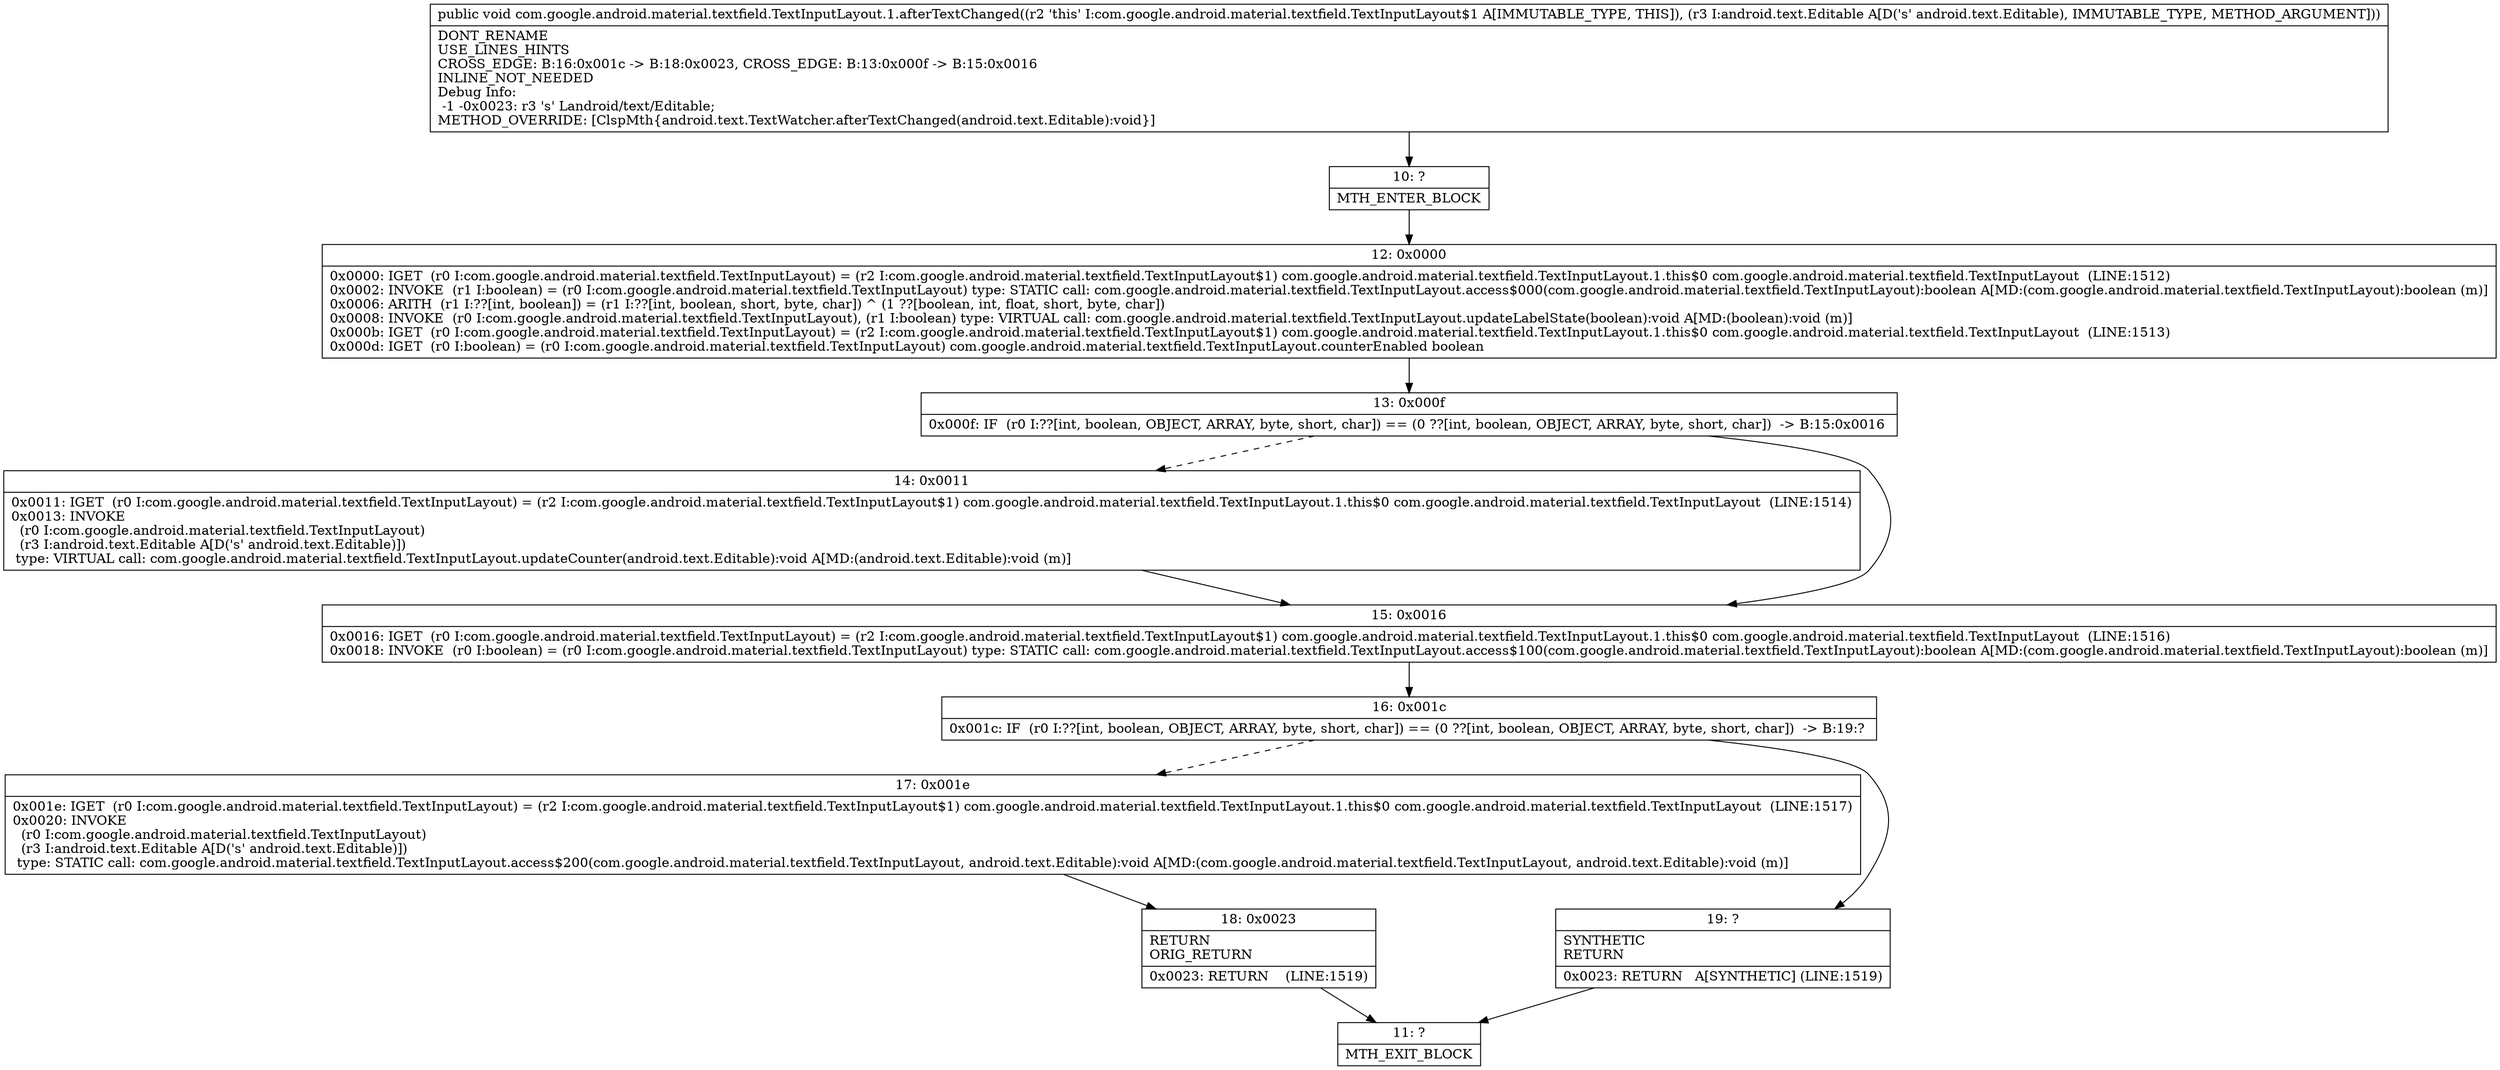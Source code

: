 digraph "CFG forcom.google.android.material.textfield.TextInputLayout.1.afterTextChanged(Landroid\/text\/Editable;)V" {
Node_10 [shape=record,label="{10\:\ ?|MTH_ENTER_BLOCK\l}"];
Node_12 [shape=record,label="{12\:\ 0x0000|0x0000: IGET  (r0 I:com.google.android.material.textfield.TextInputLayout) = (r2 I:com.google.android.material.textfield.TextInputLayout$1) com.google.android.material.textfield.TextInputLayout.1.this$0 com.google.android.material.textfield.TextInputLayout  (LINE:1512)\l0x0002: INVOKE  (r1 I:boolean) = (r0 I:com.google.android.material.textfield.TextInputLayout) type: STATIC call: com.google.android.material.textfield.TextInputLayout.access$000(com.google.android.material.textfield.TextInputLayout):boolean A[MD:(com.google.android.material.textfield.TextInputLayout):boolean (m)]\l0x0006: ARITH  (r1 I:??[int, boolean]) = (r1 I:??[int, boolean, short, byte, char]) ^ (1 ??[boolean, int, float, short, byte, char]) \l0x0008: INVOKE  (r0 I:com.google.android.material.textfield.TextInputLayout), (r1 I:boolean) type: VIRTUAL call: com.google.android.material.textfield.TextInputLayout.updateLabelState(boolean):void A[MD:(boolean):void (m)]\l0x000b: IGET  (r0 I:com.google.android.material.textfield.TextInputLayout) = (r2 I:com.google.android.material.textfield.TextInputLayout$1) com.google.android.material.textfield.TextInputLayout.1.this$0 com.google.android.material.textfield.TextInputLayout  (LINE:1513)\l0x000d: IGET  (r0 I:boolean) = (r0 I:com.google.android.material.textfield.TextInputLayout) com.google.android.material.textfield.TextInputLayout.counterEnabled boolean \l}"];
Node_13 [shape=record,label="{13\:\ 0x000f|0x000f: IF  (r0 I:??[int, boolean, OBJECT, ARRAY, byte, short, char]) == (0 ??[int, boolean, OBJECT, ARRAY, byte, short, char])  \-\> B:15:0x0016 \l}"];
Node_14 [shape=record,label="{14\:\ 0x0011|0x0011: IGET  (r0 I:com.google.android.material.textfield.TextInputLayout) = (r2 I:com.google.android.material.textfield.TextInputLayout$1) com.google.android.material.textfield.TextInputLayout.1.this$0 com.google.android.material.textfield.TextInputLayout  (LINE:1514)\l0x0013: INVOKE  \l  (r0 I:com.google.android.material.textfield.TextInputLayout)\l  (r3 I:android.text.Editable A[D('s' android.text.Editable)])\l type: VIRTUAL call: com.google.android.material.textfield.TextInputLayout.updateCounter(android.text.Editable):void A[MD:(android.text.Editable):void (m)]\l}"];
Node_15 [shape=record,label="{15\:\ 0x0016|0x0016: IGET  (r0 I:com.google.android.material.textfield.TextInputLayout) = (r2 I:com.google.android.material.textfield.TextInputLayout$1) com.google.android.material.textfield.TextInputLayout.1.this$0 com.google.android.material.textfield.TextInputLayout  (LINE:1516)\l0x0018: INVOKE  (r0 I:boolean) = (r0 I:com.google.android.material.textfield.TextInputLayout) type: STATIC call: com.google.android.material.textfield.TextInputLayout.access$100(com.google.android.material.textfield.TextInputLayout):boolean A[MD:(com.google.android.material.textfield.TextInputLayout):boolean (m)]\l}"];
Node_16 [shape=record,label="{16\:\ 0x001c|0x001c: IF  (r0 I:??[int, boolean, OBJECT, ARRAY, byte, short, char]) == (0 ??[int, boolean, OBJECT, ARRAY, byte, short, char])  \-\> B:19:? \l}"];
Node_17 [shape=record,label="{17\:\ 0x001e|0x001e: IGET  (r0 I:com.google.android.material.textfield.TextInputLayout) = (r2 I:com.google.android.material.textfield.TextInputLayout$1) com.google.android.material.textfield.TextInputLayout.1.this$0 com.google.android.material.textfield.TextInputLayout  (LINE:1517)\l0x0020: INVOKE  \l  (r0 I:com.google.android.material.textfield.TextInputLayout)\l  (r3 I:android.text.Editable A[D('s' android.text.Editable)])\l type: STATIC call: com.google.android.material.textfield.TextInputLayout.access$200(com.google.android.material.textfield.TextInputLayout, android.text.Editable):void A[MD:(com.google.android.material.textfield.TextInputLayout, android.text.Editable):void (m)]\l}"];
Node_18 [shape=record,label="{18\:\ 0x0023|RETURN\lORIG_RETURN\l|0x0023: RETURN    (LINE:1519)\l}"];
Node_11 [shape=record,label="{11\:\ ?|MTH_EXIT_BLOCK\l}"];
Node_19 [shape=record,label="{19\:\ ?|SYNTHETIC\lRETURN\l|0x0023: RETURN   A[SYNTHETIC] (LINE:1519)\l}"];
MethodNode[shape=record,label="{public void com.google.android.material.textfield.TextInputLayout.1.afterTextChanged((r2 'this' I:com.google.android.material.textfield.TextInputLayout$1 A[IMMUTABLE_TYPE, THIS]), (r3 I:android.text.Editable A[D('s' android.text.Editable), IMMUTABLE_TYPE, METHOD_ARGUMENT]))  | DONT_RENAME\lUSE_LINES_HINTS\lCROSS_EDGE: B:16:0x001c \-\> B:18:0x0023, CROSS_EDGE: B:13:0x000f \-\> B:15:0x0016\lINLINE_NOT_NEEDED\lDebug Info:\l  \-1 \-0x0023: r3 's' Landroid\/text\/Editable;\lMETHOD_OVERRIDE: [ClspMth\{android.text.TextWatcher.afterTextChanged(android.text.Editable):void\}]\l}"];
MethodNode -> Node_10;Node_10 -> Node_12;
Node_12 -> Node_13;
Node_13 -> Node_14[style=dashed];
Node_13 -> Node_15;
Node_14 -> Node_15;
Node_15 -> Node_16;
Node_16 -> Node_17[style=dashed];
Node_16 -> Node_19;
Node_17 -> Node_18;
Node_18 -> Node_11;
Node_19 -> Node_11;
}

